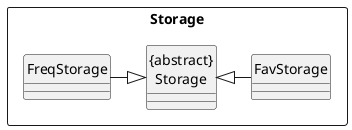 @startuml

hide circle
skinparam classAttributeIconSize 0

Rectangle Storage {
"{abstract}\nStorage" <|- FavStorage
"{abstract}\nStorage" <|-left FreqStorage
}

@enduml